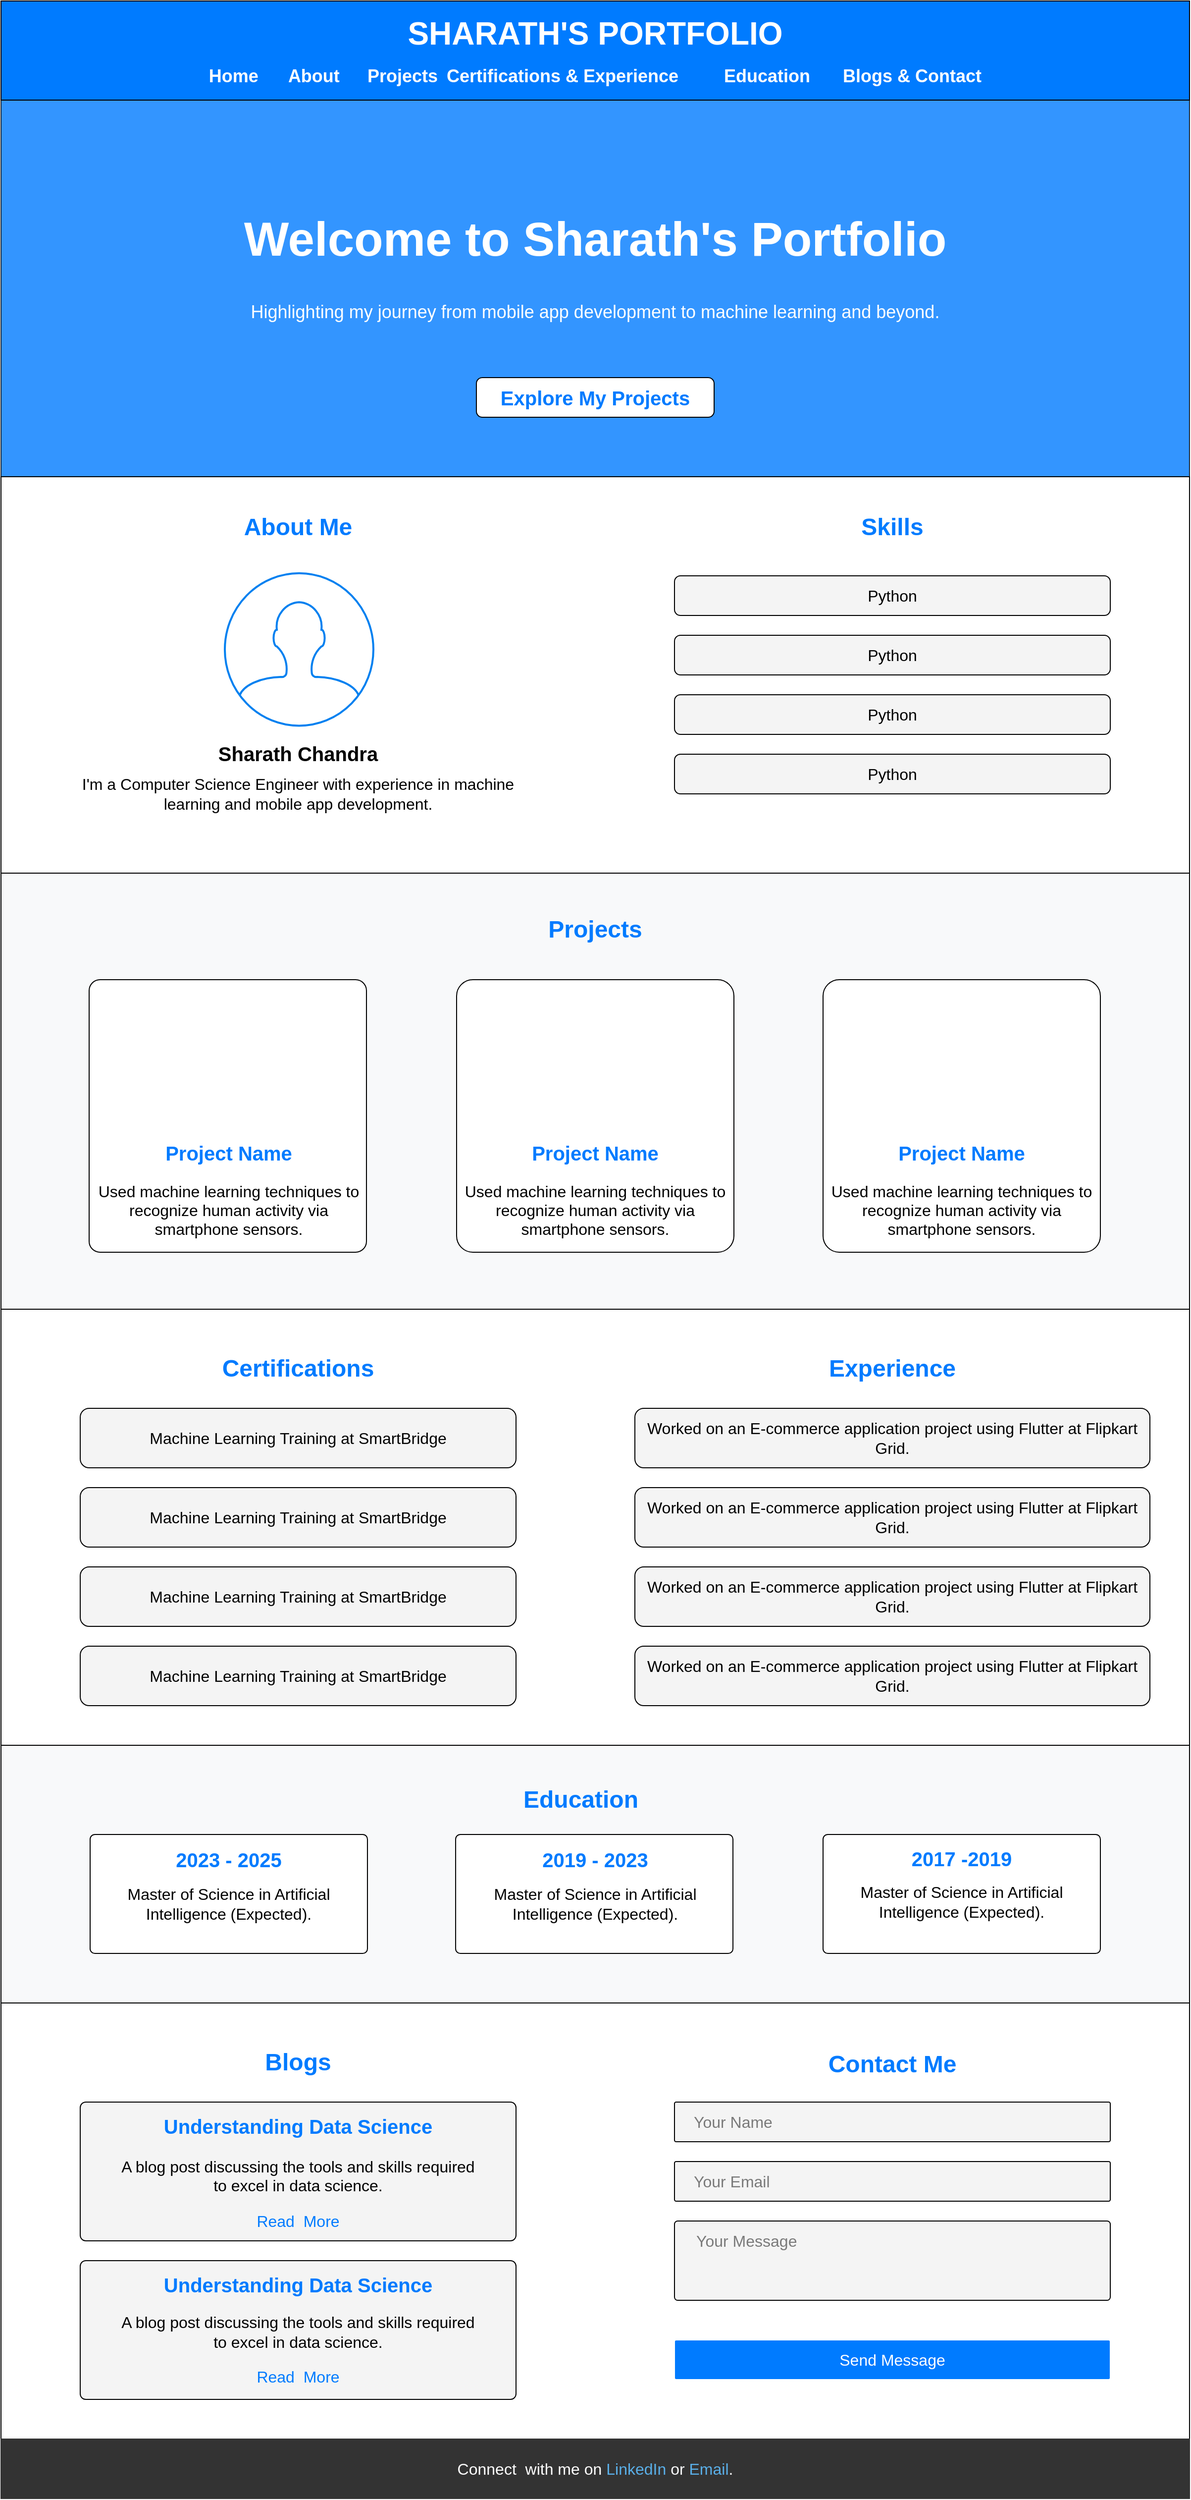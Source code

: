 <mxfile version="24.7.14">
  <diagram name="Page-1" id="jCGwE1LBPZgif49EneUD">
    <mxGraphModel dx="1883" dy="1205" grid="1" gridSize="10" guides="1" tooltips="1" connect="1" arrows="1" fold="1" page="1" pageScale="1" pageWidth="1200" pageHeight="1920" math="0" shadow="0">
      <root>
        <mxCell id="0" />
        <mxCell id="1" parent="0" />
        <mxCell id="HLos1mIRZm7TwcqSez5J-85" value="" style="group" parent="1" vertex="1" connectable="0">
          <mxGeometry width="1200" height="480" as="geometry" />
        </mxCell>
        <mxCell id="HLos1mIRZm7TwcqSez5J-10" value="" style="rounded=0;whiteSpace=wrap;html=1;fillColor=#007BFF;opacity=80;" parent="HLos1mIRZm7TwcqSez5J-85" vertex="1">
          <mxGeometry y="100" width="1200" height="380" as="geometry" />
        </mxCell>
        <mxCell id="HLos1mIRZm7TwcqSez5J-9" value="" style="rounded=1;whiteSpace=wrap;html=1;" parent="HLos1mIRZm7TwcqSez5J-85" vertex="1">
          <mxGeometry x="480" y="380" width="240" height="40" as="geometry" />
        </mxCell>
        <mxCell id="HLos1mIRZm7TwcqSez5J-8" value="" style="rounded=0;whiteSpace=wrap;html=1;fillColor=#007bff;fontColor=#ffffff;" parent="HLos1mIRZm7TwcqSez5J-85" vertex="1">
          <mxGeometry width="1200" height="100" as="geometry" />
        </mxCell>
        <mxCell id="nu3RnHburqwjy4xu8POM-3" value="&lt;div&gt;&lt;font size=&quot;1&quot;&gt;&lt;b style=&quot;font-size: 32px;&quot;&gt;SHARATH&#39;S PORTFOLIO&lt;/b&gt;&lt;/font&gt;&lt;/div&gt;&lt;div style=&quot;line-height: 50%;&quot;&gt;&lt;font size=&quot;1&quot;&gt;&lt;b style=&quot;font-size: 32px;&quot;&gt;&lt;br&gt;&lt;/b&gt;&lt;/font&gt;&lt;/div&gt;&lt;div style=&quot;font-size: 18px;&quot;&gt;&lt;font style=&quot;font-size: 18px;&quot;&gt;&lt;b style=&quot;&quot;&gt;Home &lt;span style=&quot;white-space: pre;&quot;&gt;&#x9;&lt;/span&gt;&lt;/b&gt;&lt;b&gt;About &lt;span style=&quot;white-space: pre;&quot;&gt;&#x9;&lt;/span&gt;Projects &lt;span style=&quot;white-space: pre;&quot;&gt;&#x9;&lt;/span&gt;Certifications &amp;amp; Experience &lt;span style=&quot;white-space: pre;&quot;&gt;&#x9;&lt;/span&gt;Education &lt;span style=&quot;white-space: pre;&quot;&gt;&#x9;&lt;/span&gt;Blogs &amp;amp; Contact&lt;br&gt;&lt;/b&gt;&lt;/font&gt;&lt;/div&gt;" style="text;html=1;align=center;verticalAlign=middle;whiteSpace=wrap;rounded=0;strokeColor=none;fontColor=#FFFFFF;" parent="HLos1mIRZm7TwcqSez5J-85" vertex="1">
          <mxGeometry width="1200" height="100" as="geometry" />
        </mxCell>
        <mxCell id="nu3RnHburqwjy4xu8POM-6" value="&lt;b&gt;&lt;font style=&quot;font-size: 20px;&quot;&gt;Explore My Projects&lt;/font&gt;&lt;/b&gt;" style="text;html=1;align=center;verticalAlign=middle;whiteSpace=wrap;rounded=0;fontColor=#007bff;" parent="HLos1mIRZm7TwcqSez5J-85" vertex="1">
          <mxGeometry x="480" y="380" width="240" height="40" as="geometry" />
        </mxCell>
        <mxCell id="nu3RnHburqwjy4xu8POM-5" value="&lt;p style=&quot;line-height: 50%;&quot;&gt;&lt;/p&gt;&lt;h1&gt;&lt;font color=&quot;#ffffff&quot; style=&quot;font-size: 48px;&quot;&gt;Welcome to Sharath&#39;s Portfolio&lt;/font&gt;&lt;/h1&gt;&lt;div style=&quot;line-height: 50%;&quot;&gt;&lt;font color=&quot;#ffffff&quot;&gt;&lt;br&gt;&lt;/font&gt;&lt;/div&gt;        &lt;p&gt;&lt;font color=&quot;#ffffff&quot; style=&quot;font-size: 18px;&quot;&gt;Highlighting my journey from mobile app development to machine learning and beyond.&lt;/font&gt;&lt;/p&gt;&lt;p&gt;&lt;font color=&quot;#ffffff&quot; style=&quot;font-size: 18px;&quot;&gt;&lt;br&gt;&lt;/font&gt;&lt;/p&gt;&lt;p&gt;&lt;font color=&quot;#ffffff&quot; style=&quot;font-size: 18px;&quot;&gt;&lt;br&gt;&lt;/font&gt;&lt;/p&gt;&lt;p&gt;&lt;/p&gt;" style="text;html=1;align=center;verticalAlign=middle;whiteSpace=wrap;rounded=0;" parent="1" vertex="1">
          <mxGeometry y="100" width="1200" height="400" as="geometry" />
        </mxCell>
        <mxCell id="HLos1mIRZm7TwcqSez5J-33" value="" style="group" parent="1" vertex="1" connectable="0">
          <mxGeometry y="1800" width="1200" height="400" as="geometry" />
        </mxCell>
        <mxCell id="HLos1mIRZm7TwcqSez5J-90" value="" style="group" parent="HLos1mIRZm7TwcqSez5J-33" vertex="1" connectable="0">
          <mxGeometry y="-40" width="1200" height="260" as="geometry" />
        </mxCell>
        <mxCell id="HLos1mIRZm7TwcqSez5J-60" value="" style="rounded=0;whiteSpace=wrap;html=1;fillColor=#f8f9fa;" parent="HLos1mIRZm7TwcqSez5J-90" vertex="1">
          <mxGeometry width="1200" height="260" as="geometry" />
        </mxCell>
        <mxCell id="HLos1mIRZm7TwcqSez5J-34" value="" style="group;rounded=0;shadow=1;" parent="HLos1mIRZm7TwcqSez5J-90" vertex="1" connectable="0">
          <mxGeometry x="90" y="90" width="280" height="125.71" as="geometry" />
        </mxCell>
        <mxCell id="HLos1mIRZm7TwcqSez5J-35" value="" style="rounded=1;whiteSpace=wrap;html=1;glass=0;labelPadding=0;arcSize=4;" parent="HLos1mIRZm7TwcqSez5J-34" vertex="1">
          <mxGeometry width="280" height="120" as="geometry" />
        </mxCell>
        <mxCell id="Gbr0lDLeI2ae-f9VhBkv-74" value="&lt;font color=&quot;#007bff&quot;&gt;&lt;b style=&quot;font-size: 20px;&quot;&gt;&lt;font style=&quot;font-size: 20px;&quot;&gt;2023 - 2025&lt;br&gt;&lt;/font&gt;&lt;/b&gt;&lt;/font&gt;" style="text;html=1;align=center;verticalAlign=middle;whiteSpace=wrap;rounded=0;" parent="HLos1mIRZm7TwcqSez5J-34" vertex="1">
          <mxGeometry y="10" width="280" height="30" as="geometry" />
        </mxCell>
        <mxCell id="Gbr0lDLeI2ae-f9VhBkv-77" value="&lt;font style=&quot;font-size: 16px;&quot;&gt;Master of Science in Artificial Intelligence (Expected).&lt;/font&gt;" style="text;html=1;align=center;verticalAlign=middle;whiteSpace=wrap;rounded=0;" parent="HLos1mIRZm7TwcqSez5J-34" vertex="1">
          <mxGeometry y="30" width="280" height="80" as="geometry" />
        </mxCell>
        <mxCell id="Gbr0lDLeI2ae-f9VhBkv-70" value="&lt;font color=&quot;#007bff&quot; style=&quot;font-size: 24px;&quot;&gt;&lt;b&gt;Education&lt;/b&gt;&lt;/font&gt;" style="text;html=1;align=center;verticalAlign=middle;whiteSpace=wrap;rounded=0;" parent="HLos1mIRZm7TwcqSez5J-90" vertex="1">
          <mxGeometry y="40" width="1170.732" height="30.0" as="geometry" />
        </mxCell>
        <mxCell id="HLos1mIRZm7TwcqSez5J-45" value="" style="rounded=1;whiteSpace=wrap;html=1;glass=0;labelPadding=0;arcSize=4;" parent="HLos1mIRZm7TwcqSez5J-90" vertex="1">
          <mxGeometry x="830" y="90" width="280" height="120" as="geometry" />
        </mxCell>
        <mxCell id="Gbr0lDLeI2ae-f9VhBkv-79" value="&lt;font style=&quot;font-size: 16px;&quot;&gt;Master of Science in Artificial Intelligence (Expected).&lt;/font&gt;" style="text;html=1;align=center;verticalAlign=middle;whiteSpace=wrap;rounded=0;" parent="HLos1mIRZm7TwcqSez5J-90" vertex="1">
          <mxGeometry x="830" y="119" width="280" height="77.333" as="geometry" />
        </mxCell>
        <mxCell id="HLos1mIRZm7TwcqSez5J-46" value="&lt;font color=&quot;#007bff&quot;&gt;&lt;b style=&quot;font-size: 20px;&quot;&gt;&lt;font style=&quot;font-size: 20px;&quot;&gt;2017 -2019&lt;br&gt;&lt;/font&gt;&lt;/b&gt;&lt;/font&gt;" style="text;html=1;align=center;verticalAlign=middle;whiteSpace=wrap;rounded=0;" parent="HLos1mIRZm7TwcqSez5J-90" vertex="1">
          <mxGeometry x="830" y="99.667" width="280" height="29.0" as="geometry" />
        </mxCell>
        <mxCell id="HLos1mIRZm7TwcqSez5J-41" value="" style="rounded=1;whiteSpace=wrap;html=1;glass=0;labelPadding=0;arcSize=4;" parent="HLos1mIRZm7TwcqSez5J-90" vertex="1">
          <mxGeometry x="459.024" y="90" width="280" height="120" as="geometry" />
        </mxCell>
        <mxCell id="Gbr0lDLeI2ae-f9VhBkv-78" value="&lt;font style=&quot;font-size: 16px;&quot;&gt;Master of Science in Artificial Intelligence (Expected).&lt;/font&gt;" style="text;html=1;align=center;verticalAlign=middle;whiteSpace=wrap;rounded=0;" parent="HLos1mIRZm7TwcqSez5J-90" vertex="1">
          <mxGeometry x="460" y="120" width="280" height="80" as="geometry" />
        </mxCell>
        <mxCell id="Gbr0lDLeI2ae-f9VhBkv-75" value="&lt;font color=&quot;#007bff&quot;&gt;&lt;b style=&quot;font-size: 20px;&quot;&gt;&lt;font style=&quot;font-size: 20px;&quot;&gt;2019 - 2023&lt;br&gt;&lt;/font&gt;&lt;/b&gt;&lt;/font&gt;" style="text;html=1;align=center;verticalAlign=middle;whiteSpace=wrap;rounded=0;" parent="HLos1mIRZm7TwcqSez5J-90" vertex="1">
          <mxGeometry x="460" y="100" width="280" height="30" as="geometry" />
        </mxCell>
        <mxCell id="HLos1mIRZm7TwcqSez5J-57" value="" style="group" parent="1" vertex="1" connectable="0">
          <mxGeometry y="2040" width="1200" height="390" as="geometry" />
        </mxCell>
        <mxCell id="HLos1mIRZm7TwcqSez5J-83" value="" style="rounded=0;whiteSpace=wrap;html=1;" parent="HLos1mIRZm7TwcqSez5J-57" vertex="1">
          <mxGeometry y="-20" width="1200" height="440" as="geometry" />
        </mxCell>
        <mxCell id="Gbr0lDLeI2ae-f9VhBkv-94" value="" style="group" parent="HLos1mIRZm7TwcqSez5J-57" vertex="1" connectable="0">
          <mxGeometry x="600" width="600" height="390" as="geometry" />
        </mxCell>
        <mxCell id="HLos1mIRZm7TwcqSez5J-56" value="" style="rounded=1;whiteSpace=wrap;html=1;fillColor=#007bff;arcSize=4;strokeColor=#FFFFFF;fontColor=#FFFFFF;" parent="Gbr0lDLeI2ae-f9VhBkv-94" vertex="1">
          <mxGeometry x="80" y="320" width="440" height="40" as="geometry" />
        </mxCell>
        <mxCell id="HLos1mIRZm7TwcqSez5J-55" value="" style="rounded=1;whiteSpace=wrap;html=1;fillColor=#f4f4f4;arcSize=4;" parent="Gbr0lDLeI2ae-f9VhBkv-94" vertex="1">
          <mxGeometry x="80" y="200" width="440" height="80" as="geometry" />
        </mxCell>
        <mxCell id="Gbr0lDLeI2ae-f9VhBkv-99" value="&amp;nbsp;&amp;nbsp;&amp;nbsp;&amp;nbsp;&amp;nbsp; &lt;font style=&quot;font-size: 16px;&quot;&gt;&lt;font color=&quot;#7a7a7a&quot;&gt;Your Message&lt;/font&gt;&lt;br&gt;&lt;/font&gt;" style="text;html=1;align=left;verticalAlign=middle;whiteSpace=wrap;rounded=0;" parent="Gbr0lDLeI2ae-f9VhBkv-94" vertex="1">
          <mxGeometry x="80" y="200" width="440" height="40" as="geometry" />
        </mxCell>
        <mxCell id="HLos1mIRZm7TwcqSez5J-54" value="" style="rounded=1;whiteSpace=wrap;html=1;fillColor=#f4f4f4;arcSize=4;" parent="Gbr0lDLeI2ae-f9VhBkv-94" vertex="1">
          <mxGeometry x="80" y="140" width="440" height="40" as="geometry" />
        </mxCell>
        <mxCell id="HLos1mIRZm7TwcqSez5J-52" value="" style="rounded=1;whiteSpace=wrap;html=1;fillColor=#f4f4f4;arcSize=4;" parent="Gbr0lDLeI2ae-f9VhBkv-94" vertex="1">
          <mxGeometry x="80" y="80" width="440" height="40" as="geometry" />
        </mxCell>
        <mxCell id="Gbr0lDLeI2ae-f9VhBkv-96" value="&lt;div style=&quot;font-size: 16px;&quot; align=&quot;left&quot;&gt;&lt;font style=&quot;font-size: 16px;&quot;&gt;&lt;font color=&quot;#7a7a7a&quot;&gt;&amp;nbsp;&amp;nbsp;&amp;nbsp; Your Name&lt;/font&gt;&lt;br&gt;&lt;/font&gt;&lt;/div&gt;" style="text;html=1;align=left;verticalAlign=middle;whiteSpace=wrap;rounded=0;" parent="Gbr0lDLeI2ae-f9VhBkv-94" vertex="1">
          <mxGeometry x="80" y="80" width="440" height="40" as="geometry" />
        </mxCell>
        <mxCell id="Gbr0lDLeI2ae-f9VhBkv-95" value="&lt;font color=&quot;#007bff&quot; style=&quot;font-size: 24px;&quot;&gt;&lt;b&gt;Contact Me&lt;/b&gt;&lt;br&gt;&lt;/font&gt;" style="text;html=1;align=center;verticalAlign=middle;whiteSpace=wrap;rounded=0;" parent="Gbr0lDLeI2ae-f9VhBkv-94" vertex="1">
          <mxGeometry y="20" width="600" height="43.333" as="geometry" />
        </mxCell>
        <mxCell id="Gbr0lDLeI2ae-f9VhBkv-97" value="&lt;div style=&quot;font-size: 16px;&quot; align=&quot;left&quot;&gt;&lt;font color=&quot;#7a7a7a&quot; style=&quot;font-size: 16px;&quot;&gt;&amp;nbsp;&amp;nbsp;&amp;nbsp; Your Email&lt;/font&gt;&lt;/div&gt;" style="text;html=1;align=left;verticalAlign=middle;whiteSpace=wrap;rounded=0;" parent="Gbr0lDLeI2ae-f9VhBkv-94" vertex="1">
          <mxGeometry x="80" y="140" width="440" height="40" as="geometry" />
        </mxCell>
        <mxCell id="Gbr0lDLeI2ae-f9VhBkv-100" value="&lt;font color=&quot;#ffffff&quot; style=&quot;font-size: 16px;&quot;&gt;Send Message&lt;br&gt;&lt;/font&gt;" style="text;html=1;align=center;verticalAlign=middle;whiteSpace=wrap;rounded=0;" parent="Gbr0lDLeI2ae-f9VhBkv-94" vertex="1">
          <mxGeometry x="80" y="320" width="440" height="40" as="geometry" />
        </mxCell>
        <mxCell id="HLos1mIRZm7TwcqSez5J-91" value="" style="group" parent="HLos1mIRZm7TwcqSez5J-57" vertex="1" connectable="0">
          <mxGeometry y="20" width="600" height="360" as="geometry" />
        </mxCell>
        <mxCell id="HLos1mIRZm7TwcqSez5J-51" value="" style="rounded=1;whiteSpace=wrap;html=1;fillColor=#f4f4f4;arcSize=4;" parent="HLos1mIRZm7TwcqSez5J-91" vertex="1">
          <mxGeometry x="80" y="220" width="440" height="140" as="geometry" />
        </mxCell>
        <mxCell id="HLos1mIRZm7TwcqSez5J-50" value="" style="rounded=1;whiteSpace=wrap;html=1;fillColor=#f4f4f4;arcSize=4;" parent="HLos1mIRZm7TwcqSez5J-91" vertex="1">
          <mxGeometry x="80" y="60" width="440" height="140" as="geometry" />
        </mxCell>
        <mxCell id="Gbr0lDLeI2ae-f9VhBkv-82" value="&lt;font color=&quot;#007bff&quot; style=&quot;font-size: 24px;&quot;&gt;&lt;b&gt;Blogs&lt;/b&gt;&lt;/font&gt;" style="text;html=1;align=center;verticalAlign=middle;whiteSpace=wrap;rounded=0;" parent="HLos1mIRZm7TwcqSez5J-91" vertex="1">
          <mxGeometry width="600" height="40" as="geometry" />
        </mxCell>
        <mxCell id="Gbr0lDLeI2ae-f9VhBkv-83" value="&lt;div style=&quot;font-size: 16px;&quot; class=&quot;blog-post&quot;&gt;&lt;br&gt;                &lt;h3&gt;&lt;font color=&quot;#007bff&quot; style=&quot;font-size: 20px;&quot;&gt;Understanding Data Science&lt;/font&gt;&lt;/h3&gt;                &lt;p&gt;&lt;font style=&quot;font-size: 16px;&quot;&gt;A blog post discussing the tools and skills required to excel in data science.&lt;/font&gt;&lt;/p&gt;&lt;p&gt;&lt;font color=&quot;#007bff&quot; style=&quot;font-size: 16px;&quot;&gt;Read&amp;nbsp; More&lt;br&gt;&lt;/font&gt;&lt;/p&gt;                            &lt;/div&gt;" style="text;html=1;align=center;verticalAlign=middle;whiteSpace=wrap;rounded=0;" parent="HLos1mIRZm7TwcqSez5J-91" vertex="1">
          <mxGeometry x="120" y="60" width="360" height="120" as="geometry" />
        </mxCell>
        <mxCell id="Gbr0lDLeI2ae-f9VhBkv-93" value="&lt;div style=&quot;font-size: 16px;&quot; class=&quot;blog-post&quot;&gt;&lt;br style=&quot;font-size: 16px;&quot;&gt;                &lt;h3 style=&quot;font-size: 16px;&quot;&gt;&lt;font color=&quot;#007bff&quot; style=&quot;font-size: 20px;&quot;&gt;Understanding Data Science&lt;/font&gt;&lt;/h3&gt;                &lt;p style=&quot;font-size: 16px;&quot;&gt;&lt;font style=&quot;font-size: 16px;&quot;&gt;A blog post discussing the tools and skills required to excel in data science.&lt;/font&gt;&lt;/p&gt;&lt;p style=&quot;font-size: 16px;&quot;&gt;&lt;font color=&quot;#007bff&quot; style=&quot;font-size: 16px;&quot;&gt;Read&amp;nbsp; More&lt;br style=&quot;font-size: 16px;&quot;&gt;&lt;/font&gt;&lt;/p&gt;                            &lt;/div&gt;" style="text;html=1;align=center;verticalAlign=middle;whiteSpace=wrap;rounded=0;fontSize=16;spacing=0;" parent="HLos1mIRZm7TwcqSez5J-91" vertex="1">
          <mxGeometry x="120" y="220" width="360" height="120" as="geometry" />
        </mxCell>
        <mxCell id="HLos1mIRZm7TwcqSez5J-20" value="" style="group" parent="1" vertex="1" connectable="0">
          <mxGeometry y="1360" width="1200" height="540" as="geometry" />
        </mxCell>
        <mxCell id="Gbr0lDLeI2ae-f9VhBkv-61" value="" style="group" parent="HLos1mIRZm7TwcqSez5J-20" vertex="1" connectable="0">
          <mxGeometry width="600" height="360" as="geometry" />
        </mxCell>
        <mxCell id="HLos1mIRZm7TwcqSez5J-59" value="" style="rounded=0;whiteSpace=wrap;html=1;" parent="Gbr0lDLeI2ae-f9VhBkv-61" vertex="1">
          <mxGeometry y="-40" width="1200" height="440" as="geometry" />
        </mxCell>
        <mxCell id="HLos1mIRZm7TwcqSez5J-25" value="" style="rounded=1;whiteSpace=wrap;html=1;fillColor=#f4f4f4;" parent="Gbr0lDLeI2ae-f9VhBkv-61" vertex="1">
          <mxGeometry x="80" y="60" width="440" height="60" as="geometry" />
        </mxCell>
        <mxCell id="Gbr0lDLeI2ae-f9VhBkv-56" value="&lt;font style=&quot;font-size: 16px;&quot;&gt;Machine Learning Training at SmartBridge&lt;/font&gt;" style="text;html=1;align=center;verticalAlign=middle;whiteSpace=wrap;rounded=0;" parent="Gbr0lDLeI2ae-f9VhBkv-61" vertex="1">
          <mxGeometry x="80" y="60" width="440" height="60" as="geometry" />
        </mxCell>
        <mxCell id="HLos1mIRZm7TwcqSez5J-28" value="" style="rounded=1;whiteSpace=wrap;html=1;fillColor=#f4f4f4;" parent="Gbr0lDLeI2ae-f9VhBkv-61" vertex="1">
          <mxGeometry x="80" y="300" width="440" height="60" as="geometry" />
        </mxCell>
        <mxCell id="HLos1mIRZm7TwcqSez5J-27" value="" style="rounded=1;whiteSpace=wrap;html=1;fillColor=#f4f4f4;" parent="Gbr0lDLeI2ae-f9VhBkv-61" vertex="1">
          <mxGeometry x="80" y="220" width="440" height="60" as="geometry" />
        </mxCell>
        <mxCell id="HLos1mIRZm7TwcqSez5J-26" value="" style="rounded=1;whiteSpace=wrap;html=1;fillColor=#f4f4f4;" parent="Gbr0lDLeI2ae-f9VhBkv-61" vertex="1">
          <mxGeometry x="80" y="140" width="440" height="60" as="geometry" />
        </mxCell>
        <mxCell id="Gbr0lDLeI2ae-f9VhBkv-55" value="&lt;font color=&quot;#007bff&quot; style=&quot;font-size: 24px;&quot;&gt;&lt;b&gt;Certifications&lt;/b&gt;&lt;br&gt;&lt;/font&gt;" style="text;html=1;align=center;verticalAlign=middle;whiteSpace=wrap;rounded=0;" parent="Gbr0lDLeI2ae-f9VhBkv-61" vertex="1">
          <mxGeometry width="600" height="40" as="geometry" />
        </mxCell>
        <mxCell id="Gbr0lDLeI2ae-f9VhBkv-57" value="&lt;font style=&quot;font-size: 16px;&quot;&gt;Machine Learning Training at SmartBridge&lt;/font&gt;" style="text;html=1;align=center;verticalAlign=middle;whiteSpace=wrap;rounded=0;" parent="Gbr0lDLeI2ae-f9VhBkv-61" vertex="1">
          <mxGeometry x="80" y="140" width="440" height="60" as="geometry" />
        </mxCell>
        <mxCell id="Gbr0lDLeI2ae-f9VhBkv-58" value="&lt;font style=&quot;font-size: 16px;&quot;&gt;Machine Learning Training at SmartBridge&lt;/font&gt;" style="text;html=1;align=center;verticalAlign=middle;whiteSpace=wrap;rounded=0;" parent="Gbr0lDLeI2ae-f9VhBkv-61" vertex="1">
          <mxGeometry x="80" y="300" width="440" height="60" as="geometry" />
        </mxCell>
        <mxCell id="Gbr0lDLeI2ae-f9VhBkv-59" value="&lt;font style=&quot;font-size: 16px;&quot;&gt;Machine Learning Training at SmartBridge&lt;/font&gt;" style="text;html=1;align=center;verticalAlign=middle;whiteSpace=wrap;rounded=0;" parent="Gbr0lDLeI2ae-f9VhBkv-61" vertex="1">
          <mxGeometry x="80" y="220" width="440" height="60" as="geometry" />
        </mxCell>
        <mxCell id="Gbr0lDLeI2ae-f9VhBkv-62" value="" style="group" parent="HLos1mIRZm7TwcqSez5J-20" vertex="1" connectable="0">
          <mxGeometry x="600" width="600" height="360" as="geometry" />
        </mxCell>
        <mxCell id="HLos1mIRZm7TwcqSez5J-32" value="" style="rounded=1;whiteSpace=wrap;html=1;fillColor=#f4f4f4;" parent="Gbr0lDLeI2ae-f9VhBkv-62" vertex="1">
          <mxGeometry x="40" y="300" width="520" height="60" as="geometry" />
        </mxCell>
        <mxCell id="HLos1mIRZm7TwcqSez5J-31" value="" style="rounded=1;whiteSpace=wrap;html=1;fillColor=#f4f4f4;" parent="Gbr0lDLeI2ae-f9VhBkv-62" vertex="1">
          <mxGeometry x="40" y="220" width="520" height="60" as="geometry" />
        </mxCell>
        <mxCell id="HLos1mIRZm7TwcqSez5J-30" value="" style="rounded=1;whiteSpace=wrap;html=1;fillColor=#f4f4f4;" parent="Gbr0lDLeI2ae-f9VhBkv-62" vertex="1">
          <mxGeometry x="40" y="140" width="520" height="60" as="geometry" />
        </mxCell>
        <mxCell id="HLos1mIRZm7TwcqSez5J-29" value="" style="rounded=1;whiteSpace=wrap;html=1;fillColor=#f4f4f4;" parent="Gbr0lDLeI2ae-f9VhBkv-62" vertex="1">
          <mxGeometry x="40" y="60" width="520" height="60" as="geometry" />
        </mxCell>
        <mxCell id="Gbr0lDLeI2ae-f9VhBkv-63" value="&lt;font color=&quot;#007bff&quot; style=&quot;font-size: 24px;&quot;&gt;&lt;b&gt;Experience&lt;br&gt;&lt;/b&gt;&lt;/font&gt;" style="text;html=1;align=center;verticalAlign=middle;whiteSpace=wrap;rounded=0;" parent="Gbr0lDLeI2ae-f9VhBkv-62" vertex="1">
          <mxGeometry width="600" height="40" as="geometry" />
        </mxCell>
        <mxCell id="Gbr0lDLeI2ae-f9VhBkv-64" value="&lt;font style=&quot;font-size: 16px;&quot;&gt;Worked on an E-commerce application project using Flutter at Flipkart Grid.&lt;/font&gt;" style="text;html=1;align=center;verticalAlign=middle;whiteSpace=wrap;rounded=0;" parent="Gbr0lDLeI2ae-f9VhBkv-62" vertex="1">
          <mxGeometry x="40" y="60" width="520" height="60" as="geometry" />
        </mxCell>
        <mxCell id="Gbr0lDLeI2ae-f9VhBkv-65" value="&lt;font style=&quot;font-size: 16px;&quot;&gt;Worked on an E-commerce application project using Flutter at Flipkart Grid.&lt;/font&gt;" style="text;html=1;align=center;verticalAlign=middle;whiteSpace=wrap;rounded=0;" parent="Gbr0lDLeI2ae-f9VhBkv-62" vertex="1">
          <mxGeometry x="40" y="140" width="520" height="60" as="geometry" />
        </mxCell>
        <mxCell id="Gbr0lDLeI2ae-f9VhBkv-66" value="&lt;font style=&quot;font-size: 16px;&quot;&gt;Worked on an E-commerce application project using Flutter at Flipkart Grid.&lt;/font&gt;" style="text;html=1;align=center;verticalAlign=middle;whiteSpace=wrap;rounded=0;" parent="Gbr0lDLeI2ae-f9VhBkv-62" vertex="1">
          <mxGeometry x="40" y="300" width="520" height="60" as="geometry" />
        </mxCell>
        <mxCell id="Gbr0lDLeI2ae-f9VhBkv-67" value="&lt;font style=&quot;font-size: 16px;&quot;&gt;Worked on an E-commerce application project using Flutter at Flipkart Grid.&lt;/font&gt;" style="text;html=1;align=center;verticalAlign=middle;whiteSpace=wrap;rounded=0;" parent="Gbr0lDLeI2ae-f9VhBkv-62" vertex="1">
          <mxGeometry x="40" y="220" width="520" height="60" as="geometry" />
        </mxCell>
        <mxCell id="HLos1mIRZm7TwcqSez5J-86" value="" style="group" parent="1" vertex="1" connectable="0">
          <mxGeometry y="480" width="1200" height="400" as="geometry" />
        </mxCell>
        <mxCell id="HLos1mIRZm7TwcqSez5J-14" value="" style="rounded=0;whiteSpace=wrap;html=1;" parent="HLos1mIRZm7TwcqSez5J-86" vertex="1">
          <mxGeometry width="1200" height="400" as="geometry" />
        </mxCell>
        <mxCell id="HLos1mIRZm7TwcqSez5J-13" value="" style="group" parent="HLos1mIRZm7TwcqSez5J-86" vertex="1" connectable="0">
          <mxGeometry x="80" y="20" width="1040" height="320" as="geometry" />
        </mxCell>
        <mxCell id="HLos1mIRZm7TwcqSez5J-5" value="" style="rounded=1;whiteSpace=wrap;html=1;fillColor=#f4f4f4;" parent="HLos1mIRZm7TwcqSez5J-13" vertex="1">
          <mxGeometry x="600" y="140" width="440" height="40" as="geometry" />
        </mxCell>
        <mxCell id="HLos1mIRZm7TwcqSez5J-7" value="" style="rounded=1;whiteSpace=wrap;html=1;fillColor=#f4f4f4;" parent="HLos1mIRZm7TwcqSez5J-13" vertex="1">
          <mxGeometry x="600" y="260" width="440" height="40" as="geometry" />
        </mxCell>
        <mxCell id="Gbr0lDLeI2ae-f9VhBkv-12" value="&lt;font style=&quot;font-size: 16px;&quot;&gt;Python&lt;/font&gt;" style="text;html=1;align=center;verticalAlign=middle;whiteSpace=wrap;rounded=0;" parent="HLos1mIRZm7TwcqSez5J-13" vertex="1">
          <mxGeometry x="600" y="260" width="440" height="40" as="geometry" />
        </mxCell>
        <mxCell id="Gbr0lDLeI2ae-f9VhBkv-10" value="&lt;font style=&quot;font-size: 16px;&quot;&gt;Python&lt;/font&gt;" style="text;html=1;align=center;verticalAlign=middle;whiteSpace=wrap;rounded=0;" parent="HLos1mIRZm7TwcqSez5J-13" vertex="1">
          <mxGeometry x="600" y="140" width="440" height="40" as="geometry" />
        </mxCell>
        <mxCell id="HLos1mIRZm7TwcqSez5J-6" value="" style="rounded=1;whiteSpace=wrap;html=1;fillColor=#f4f4f4;" parent="HLos1mIRZm7TwcqSez5J-13" vertex="1">
          <mxGeometry x="600" y="200" width="440" height="40" as="geometry" />
        </mxCell>
        <mxCell id="Gbr0lDLeI2ae-f9VhBkv-11" value="&lt;font style=&quot;font-size: 16px;&quot;&gt;Python&lt;/font&gt;" style="text;html=1;align=center;verticalAlign=middle;whiteSpace=wrap;rounded=1;" parent="HLos1mIRZm7TwcqSez5J-13" vertex="1">
          <mxGeometry x="600" y="200" width="440" height="40" as="geometry" />
        </mxCell>
        <mxCell id="HLos1mIRZm7TwcqSez5J-3" value="" style="rounded=1;whiteSpace=wrap;html=1;fillColor=#f4f4f4;" parent="HLos1mIRZm7TwcqSez5J-13" vertex="1">
          <mxGeometry x="600" y="80" width="440" height="40" as="geometry" />
        </mxCell>
        <mxCell id="Gbr0lDLeI2ae-f9VhBkv-3" value="&lt;font style=&quot;font-size: 16px;&quot;&gt;Python&lt;/font&gt;" style="text;html=1;align=center;verticalAlign=middle;whiteSpace=wrap;rounded=1;labelBackgroundColor=none;labelBorderColor=none;" parent="HLos1mIRZm7TwcqSez5J-13" vertex="1">
          <mxGeometry x="600" y="80" width="440" height="40" as="geometry" />
        </mxCell>
        <mxCell id="nu3RnHburqwjy4xu8POM-11" value="" style="html=1;verticalLabelPosition=bottom;align=center;labelBackgroundColor=#ffffff;verticalAlign=top;strokeWidth=2;strokeColor=#0080F0;shadow=0;dashed=0;shape=mxgraph.ios7.icons.user;" parent="HLos1mIRZm7TwcqSez5J-13" vertex="1">
          <mxGeometry x="146" y="77.419" width="150" height="153.846" as="geometry" />
        </mxCell>
        <mxCell id="nu3RnHburqwjy4xu8POM-14" value="&lt;font color=&quot;#007bff&quot;&gt;&lt;b style=&quot;font-size: 24px;&quot;&gt;About Me&lt;br&gt;&lt;/b&gt;&lt;/font&gt;" style="text;html=1;align=center;verticalAlign=middle;whiteSpace=wrap;rounded=0;" parent="HLos1mIRZm7TwcqSez5J-13" vertex="1">
          <mxGeometry x="80" width="280" height="61.538" as="geometry" />
        </mxCell>
        <mxCell id="nu3RnHburqwjy4xu8POM-16" value="&lt;font style=&quot;font-size: 20px;&quot;&gt;&lt;b&gt;&lt;font style=&quot;font-size: 20px;&quot;&gt;Sharath Chandra&lt;/font&gt;&lt;/b&gt;&lt;/font&gt;" style="text;html=1;align=center;verticalAlign=middle;whiteSpace=wrap;rounded=0;" parent="HLos1mIRZm7TwcqSez5J-13" vertex="1">
          <mxGeometry x="80" y="240" width="280" height="38.71" as="geometry" />
        </mxCell>
        <mxCell id="nu3RnHburqwjy4xu8POM-18" value="&lt;font style=&quot;font-size: 16px;&quot;&gt;I&#39;m a Computer Science Engineer with experience in machine learning and mobile app development.&lt;/font&gt;" style="text;html=1;align=center;verticalAlign=middle;whiteSpace=wrap;rounded=0;" parent="HLos1mIRZm7TwcqSez5J-13" vertex="1">
          <mxGeometry y="280" width="440" height="40" as="geometry" />
        </mxCell>
        <mxCell id="Gbr0lDLeI2ae-f9VhBkv-1" value="&lt;font color=&quot;#007bff&quot; style=&quot;font-size: 24px;&quot;&gt;&lt;b&gt;Skills&lt;/b&gt;&lt;/font&gt;" style="text;html=1;align=center;verticalAlign=middle;whiteSpace=wrap;rounded=0;" parent="HLos1mIRZm7TwcqSez5J-13" vertex="1">
          <mxGeometry x="640" width="360" height="61.538" as="geometry" />
        </mxCell>
        <mxCell id="HLos1mIRZm7TwcqSez5J-87" value="" style="group" parent="1" vertex="1" connectable="0">
          <mxGeometry y="880" width="1200" height="440" as="geometry" />
        </mxCell>
        <mxCell id="HLos1mIRZm7TwcqSez5J-23" value="" style="rounded=0;whiteSpace=wrap;html=1;fillColor=#f8f9fa;" parent="HLos1mIRZm7TwcqSez5J-87" vertex="1">
          <mxGeometry width="1200" height="440" as="geometry" />
        </mxCell>
        <mxCell id="Gbr0lDLeI2ae-f9VhBkv-68" value="" style="group" parent="HLos1mIRZm7TwcqSez5J-87" vertex="1" connectable="0">
          <mxGeometry y="40" width="1200" height="360" as="geometry" />
        </mxCell>
        <mxCell id="HLos1mIRZm7TwcqSez5J-17" value="" style="group" parent="Gbr0lDLeI2ae-f9VhBkv-68" vertex="1" connectable="0">
          <mxGeometry x="460" y="67.5" width="280" height="275" as="geometry" />
        </mxCell>
        <mxCell id="HLos1mIRZm7TwcqSez5J-11" value="" style="rounded=1;whiteSpace=wrap;html=1;arcSize=6;" parent="HLos1mIRZm7TwcqSez5J-17" vertex="1">
          <mxGeometry width="280" height="275" as="geometry" />
        </mxCell>
        <mxCell id="Gbr0lDLeI2ae-f9VhBkv-19" value="" style="shape=image;html=1;verticalAlign=top;verticalLabelPosition=bottom;labelBackgroundColor=#ffffff;imageAspect=0;aspect=fixed;image=https://cdn2.iconfinder.com/data/icons/crystalproject/128x128/mimetypes/image.png" parent="HLos1mIRZm7TwcqSez5J-17" vertex="1">
          <mxGeometry x="65" width="150" height="150" as="geometry" />
        </mxCell>
        <mxCell id="Gbr0lDLeI2ae-f9VhBkv-23" value="&lt;font color=&quot;#007bff&quot; style=&quot;font-size: 20px;&quot;&gt;&lt;b&gt;Project Name&lt;br&gt;&lt;/b&gt;&lt;/font&gt;" style="text;html=1;align=center;verticalAlign=middle;whiteSpace=wrap;rounded=0;" parent="HLos1mIRZm7TwcqSez5J-17" vertex="1">
          <mxGeometry x="40" y="157.5" width="200" height="33.75" as="geometry" />
        </mxCell>
        <mxCell id="Gbr0lDLeI2ae-f9VhBkv-28" value="&lt;font style=&quot;font-size: 16px;&quot;&gt;Used machine learning techniques to recognize human activity via smartphone sensors.&lt;/font&gt;" style="text;html=1;align=center;verticalAlign=middle;whiteSpace=wrap;rounded=0;" parent="HLos1mIRZm7TwcqSez5J-17" vertex="1">
          <mxGeometry y="202.5" width="280" height="60" as="geometry" />
        </mxCell>
        <mxCell id="HLos1mIRZm7TwcqSez5J-16" value="" style="group;rounded=0;" parent="Gbr0lDLeI2ae-f9VhBkv-68" vertex="1" connectable="0">
          <mxGeometry x="90" y="67.5" width="280" height="262.5" as="geometry" />
        </mxCell>
        <mxCell id="HLos1mIRZm7TwcqSez5J-15" value="" style="rounded=1;whiteSpace=wrap;html=1;glass=0;labelPadding=0;arcSize=4;" parent="HLos1mIRZm7TwcqSez5J-16" vertex="1">
          <mxGeometry x="-1" width="280" height="275" as="geometry" />
        </mxCell>
        <mxCell id="Gbr0lDLeI2ae-f9VhBkv-17" value="" style="shape=image;html=1;verticalAlign=top;verticalLabelPosition=bottom;labelBackgroundColor=#ffffff;imageAspect=0;aspect=fixed;image=https://cdn2.iconfinder.com/data/icons/crystalproject/128x128/mimetypes/image.png" parent="HLos1mIRZm7TwcqSez5J-16" vertex="1">
          <mxGeometry x="64" width="150" height="150" as="geometry" />
        </mxCell>
        <mxCell id="Gbr0lDLeI2ae-f9VhBkv-22" value="&lt;font color=&quot;#007bff&quot; style=&quot;font-size: 20px;&quot;&gt;&lt;b&gt;Project Name&lt;br&gt;&lt;/b&gt;&lt;/font&gt;" style="text;html=1;align=center;verticalAlign=middle;whiteSpace=wrap;rounded=0;" parent="HLos1mIRZm7TwcqSez5J-16" vertex="1">
          <mxGeometry x="40" y="157.5" width="200" height="33.75" as="geometry" />
        </mxCell>
        <mxCell id="Gbr0lDLeI2ae-f9VhBkv-27" value="&lt;font style=&quot;font-size: 16px;&quot;&gt;Used machine learning techniques to recognize human activity via smartphone sensors.&lt;/font&gt;" style="text;html=1;align=center;verticalAlign=middle;whiteSpace=wrap;rounded=0;" parent="HLos1mIRZm7TwcqSez5J-16" vertex="1">
          <mxGeometry y="202.5" width="280" height="60" as="geometry" />
        </mxCell>
        <mxCell id="Gbr0lDLeI2ae-f9VhBkv-13" value="&lt;font color=&quot;#007bff&quot; style=&quot;font-size: 24px;&quot;&gt;&lt;b&gt;Projects&lt;/b&gt;&lt;/font&gt;" style="text;html=1;align=center;verticalAlign=middle;whiteSpace=wrap;rounded=0;" parent="Gbr0lDLeI2ae-f9VhBkv-68" vertex="1">
          <mxGeometry width="1200" height="33.75" as="geometry" />
        </mxCell>
        <mxCell id="HLos1mIRZm7TwcqSez5J-19" value="" style="group" parent="Gbr0lDLeI2ae-f9VhBkv-68" vertex="1" connectable="0">
          <mxGeometry x="830" y="67.5" width="280" height="275" as="geometry" />
        </mxCell>
        <mxCell id="HLos1mIRZm7TwcqSez5J-21" value="" style="rounded=1;whiteSpace=wrap;html=1;arcSize=6;" parent="HLos1mIRZm7TwcqSez5J-19" vertex="1">
          <mxGeometry width="280" height="275" as="geometry" />
        </mxCell>
        <mxCell id="Gbr0lDLeI2ae-f9VhBkv-21" value="" style="shape=image;html=1;verticalAlign=top;verticalLabelPosition=bottom;labelBackgroundColor=#ffffff;imageAspect=0;aspect=fixed;image=https://cdn2.iconfinder.com/data/icons/crystalproject/128x128/mimetypes/image.png" parent="HLos1mIRZm7TwcqSez5J-19" vertex="1">
          <mxGeometry x="65" width="150" height="150" as="geometry" />
        </mxCell>
        <mxCell id="Gbr0lDLeI2ae-f9VhBkv-24" value="&lt;font color=&quot;#007bff&quot; style=&quot;font-size: 20px;&quot;&gt;&lt;b&gt;Project Name&lt;br&gt;&lt;/b&gt;&lt;/font&gt;" style="text;html=1;align=center;verticalAlign=middle;whiteSpace=wrap;rounded=0;" parent="HLos1mIRZm7TwcqSez5J-19" vertex="1">
          <mxGeometry x="40" y="157.5" width="200" height="33.75" as="geometry" />
        </mxCell>
        <mxCell id="Gbr0lDLeI2ae-f9VhBkv-29" value="&lt;font style=&quot;font-size: 16px;&quot;&gt;Used machine learning techniques to recognize human activity via smartphone sensors.&lt;/font&gt;" style="text;html=1;align=center;verticalAlign=middle;whiteSpace=wrap;rounded=0;" parent="HLos1mIRZm7TwcqSez5J-19" vertex="1">
          <mxGeometry y="202.5" width="280" height="60" as="geometry" />
        </mxCell>
        <mxCell id="HLos1mIRZm7TwcqSez5J-93" value="" style="group" parent="1" vertex="1" connectable="0">
          <mxGeometry y="2460" width="1200" height="60" as="geometry" />
        </mxCell>
        <mxCell id="HLos1mIRZm7TwcqSez5J-84" value="" style="rounded=0;whiteSpace=wrap;html=1;strokeColor=#333333;fillColor=#333333;" parent="HLos1mIRZm7TwcqSez5J-93" vertex="1">
          <mxGeometry width="1200" height="60" as="geometry" />
        </mxCell>
        <mxCell id="Gbr0lDLeI2ae-f9VhBkv-101" value="&lt;font style=&quot;font-size: 16px;&quot;&gt;&lt;font color=&quot;#ffffff&quot;&gt;Connect&lt;/font&gt;&amp;nbsp; &lt;font color=&quot;#ffffff&quot;&gt;with me on&lt;/font&gt; &lt;font color=&quot;#5aafe8&quot;&gt;LinkedIn&lt;/font&gt; &lt;font color=&quot;#f8f9fa&quot;&gt;or &lt;/font&gt;&lt;font color=&quot;#5aafe8&quot;&gt;Email&lt;font color=&quot;#ffffff&quot;&gt;.&lt;/font&gt;&lt;/font&gt;&lt;/font&gt;" style="text;html=1;align=center;verticalAlign=middle;whiteSpace=wrap;rounded=0;" parent="HLos1mIRZm7TwcqSez5J-93" vertex="1">
          <mxGeometry width="1200" height="60" as="geometry" />
        </mxCell>
      </root>
    </mxGraphModel>
  </diagram>
</mxfile>
